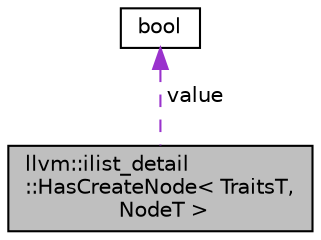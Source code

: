 digraph "llvm::ilist_detail::HasCreateNode&lt; TraitsT, NodeT &gt;"
{
 // LATEX_PDF_SIZE
  bgcolor="transparent";
  edge [fontname="Helvetica",fontsize="10",labelfontname="Helvetica",labelfontsize="10"];
  node [fontname="Helvetica",fontsize="10",shape="box"];
  Node1 [label="llvm::ilist_detail\l::HasCreateNode\< TraitsT,\l NodeT \>",height=0.2,width=0.4,color="black", fillcolor="grey75", style="filled", fontcolor="black",tooltip="Type trait to check for a traits class that has a createNode member."];
  Node2 -> Node1 [dir="back",color="darkorchid3",fontsize="10",style="dashed",label=" value" ,fontname="Helvetica"];
  Node2 [label="bool",height=0.2,width=0.4,color="black",URL="$classbool.html",tooltip=" "];
}
